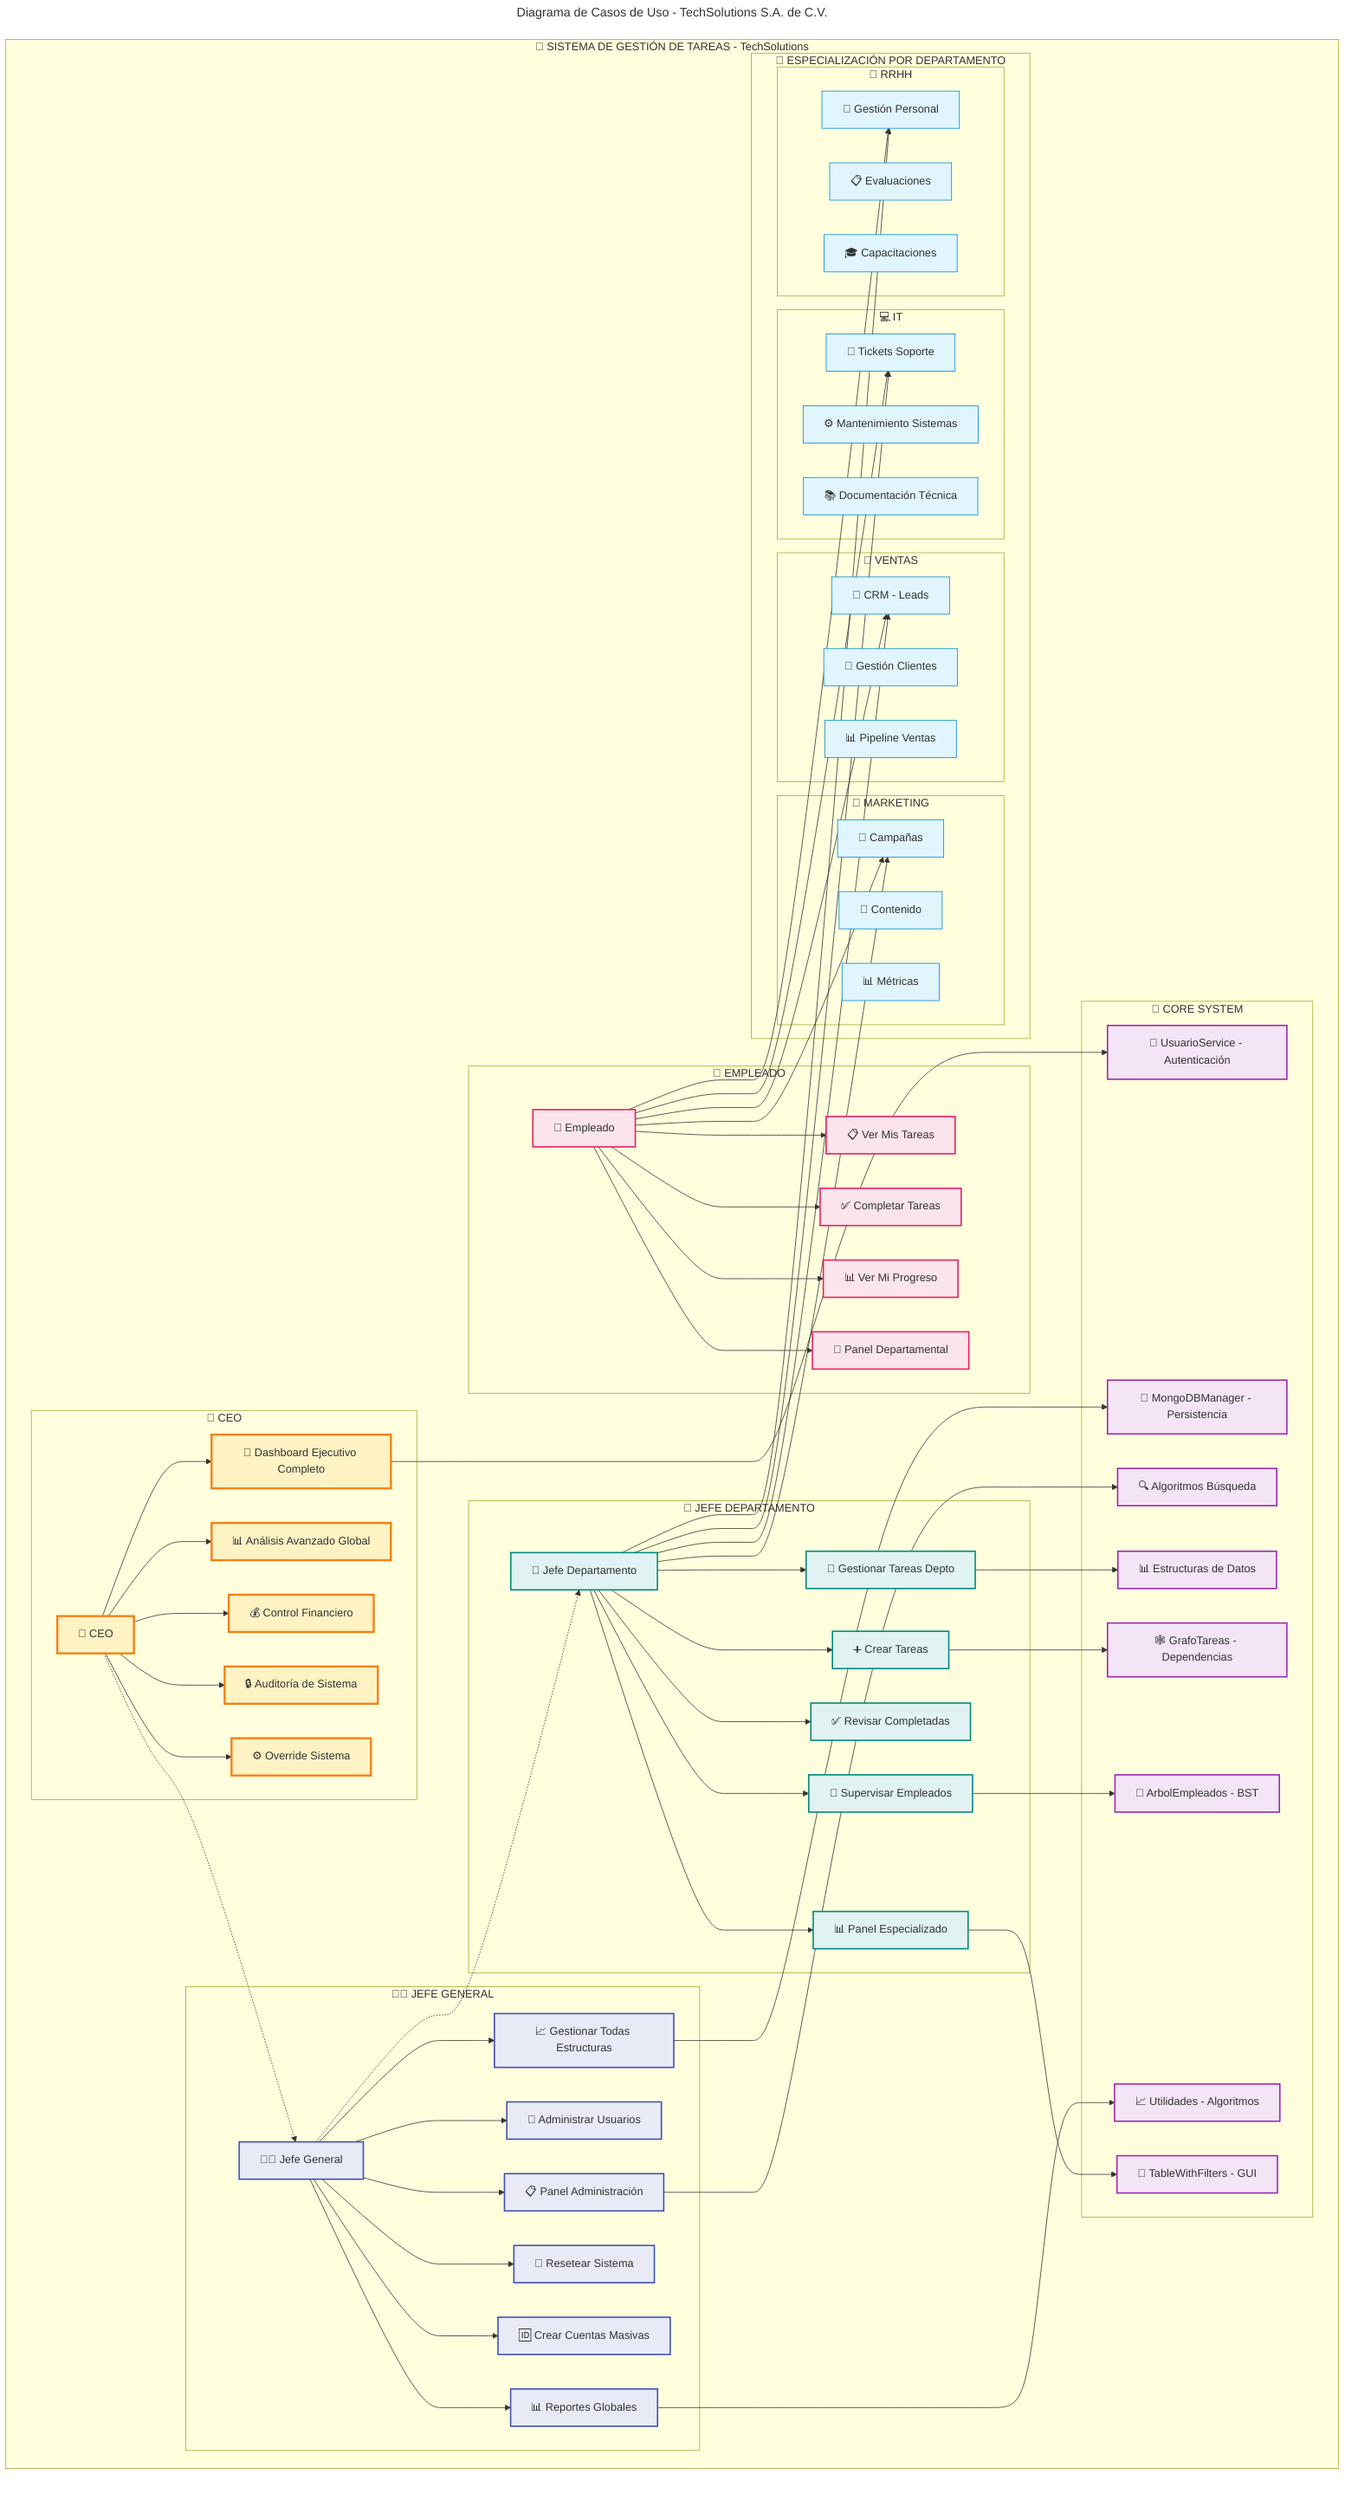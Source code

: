 ---
title: Diagrama de Casos de Uso - TechSolutions S.A. de C.V.
---
graph TB
    subgraph "🏢 SISTEMA DE GESTIÓN DE TAREAS - TechSolutions"
        
        subgraph "👑 CEO"
            CEO[👑 CEO]
            CEO --> UC1[🏢 Dashboard Ejecutivo Completo]
            CEO --> UC2[📊 Análisis Avanzado Global]
            CEO --> UC3[💰 Control Financiero]
            CEO --> UC4[🔒 Auditoría de Sistema]
            CEO --> UC5[⚙️ Override Sistema]
        end
        
        subgraph "👨‍💼 JEFE GENERAL"
            JEFE[👨‍💼 Jefe General]
            JEFE --> UC6[📈 Gestionar Todas Estructuras]
            JEFE --> UC7[👥 Administrar Usuarios]
            JEFE --> UC8[📊 Reportes Globales]
            JEFE --> UC9[🔄 Resetear Sistema]
            JEFE --> UC10[🆔 Crear Cuentas Masivas]
            JEFE --> UC11[📋 Panel Administración]
        end
        
        subgraph "🏢 JEFE DEPARTAMENTO"
            JEFE_DEPTO[🏢 Jefe Departamento]
            JEFE_DEPTO --> UC12[🎯 Gestionar Tareas Depto]
            JEFE_DEPTO --> UC13[👥 Supervisar Empleados]
            JEFE_DEPTO --> UC14[✅ Revisar Completadas]
            JEFE_DEPTO --> UC15[➕ Crear Tareas]
            JEFE_DEPTO --> UC16[📊 Panel Especializado]
        end
        
        subgraph "👤 EMPLEADO"
            EMPLEADO[👤 Empleado]
            EMPLEADO --> UC17[📋 Ver Mis Tareas]
            EMPLEADO --> UC18[✅ Completar Tareas]
            EMPLEADO --> UC19[📊 Ver Mi Progreso]
            EMPLEADO --> UC20[💬 Panel Departamental]
        end
        
        subgraph "💾 CORE SYSTEM"
            UC21[🔐 UsuarioService - Autenticación]
            UC22[💾 MongoDBManager - Persistencia]
            UC23[🔍 Algoritmos Búsqueda]
            UC24[📊 Estructuras de Datos]
            UC25[🕸️ GrafoTareas - Dependencias]
            UC26[🌳 ArbolEmpleados - BST]
            UC27[📈 Utilidades - Algoritmos]
            UC28[🎨 TableWithFilters - GUI]
        end
        
        subgraph "🎯 ESPECIALIZACIÓN POR DEPARTAMENTO"
            subgraph "💻 IT"
                UC29[🔧 Tickets Soporte]
                UC30[⚙️ Mantenimiento Sistemas]
                UC31[📚 Documentación Técnica]
            end
            
            subgraph "💼 VENTAS"
                UC32[🎯 CRM - Leads]
                UC33[👥 Gestión Clientes]
                UC34[📊 Pipeline Ventas]
            end
            
            subgraph "📢 MARKETING"
                UC35[📱 Campañas]
                UC36[🎨 Contenido]
                UC37[📊 Métricas]
            end
            
            subgraph "👥 RRHH"
                UC38[👤 Gestión Personal]
                UC39[📋 Evaluaciones]
                UC40[🎓 Capacitaciones]
            end
        end
    end
    
    %% Conexiones de herencia
    CEO -.-> JEFE
    JEFE -.-> JEFE_DEPTO
    
    %% Conexiones con sistema core
    UC1 --> UC21
    UC6 --> UC22
    UC11 --> UC23
    UC12 --> UC24
    UC15 --> UC25
    UC13 --> UC26
    UC8 --> UC27
    UC16 --> UC28
    
    %% Conexiones departamentales
    JEFE_DEPTO --> UC29
    JEFE_DEPTO --> UC32
    JEFE_DEPTO --> UC35
    JEFE_DEPTO --> UC38
    
    EMPLEADO --> UC29
    EMPLEADO --> UC32
    EMPLEADO --> UC35
    EMPLEADO --> UC38

    %% Estilos
    classDef ceo fill:#fff3c4,stroke:#f57f17,stroke-width:3px
    classDef jefe fill:#e8eaf6,stroke:#3f51b5,stroke-width:2px
    classDef jefeDepto fill:#e0f2f1,stroke:#00897b,stroke-width:2px
    classDef empleado fill:#fce4ec,stroke:#e91e63,stroke-width:2px
    classDef core fill:#f3e5f5,stroke:#9c27b0,stroke-width:2px
    classDef departamento fill:#e1f5fe,stroke:#0288d1,stroke-width:1px
    
    class CEO,UC1,UC2,UC3,UC4,UC5 ceo
    class JEFE,UC6,UC7,UC8,UC9,UC10,UC11 jefe
    class JEFE_DEPTO,UC12,UC13,UC14,UC15,UC16 jefeDepto
    class EMPLEADO,UC17,UC18,UC19,UC20 empleado
    class UC21,UC22,UC23,UC24,UC25,UC26,UC27,UC28 core
    class UC29,UC30,UC31,UC32,UC33,UC34,UC35,UC36,UC37,UC38,UC39,UC40 departamento